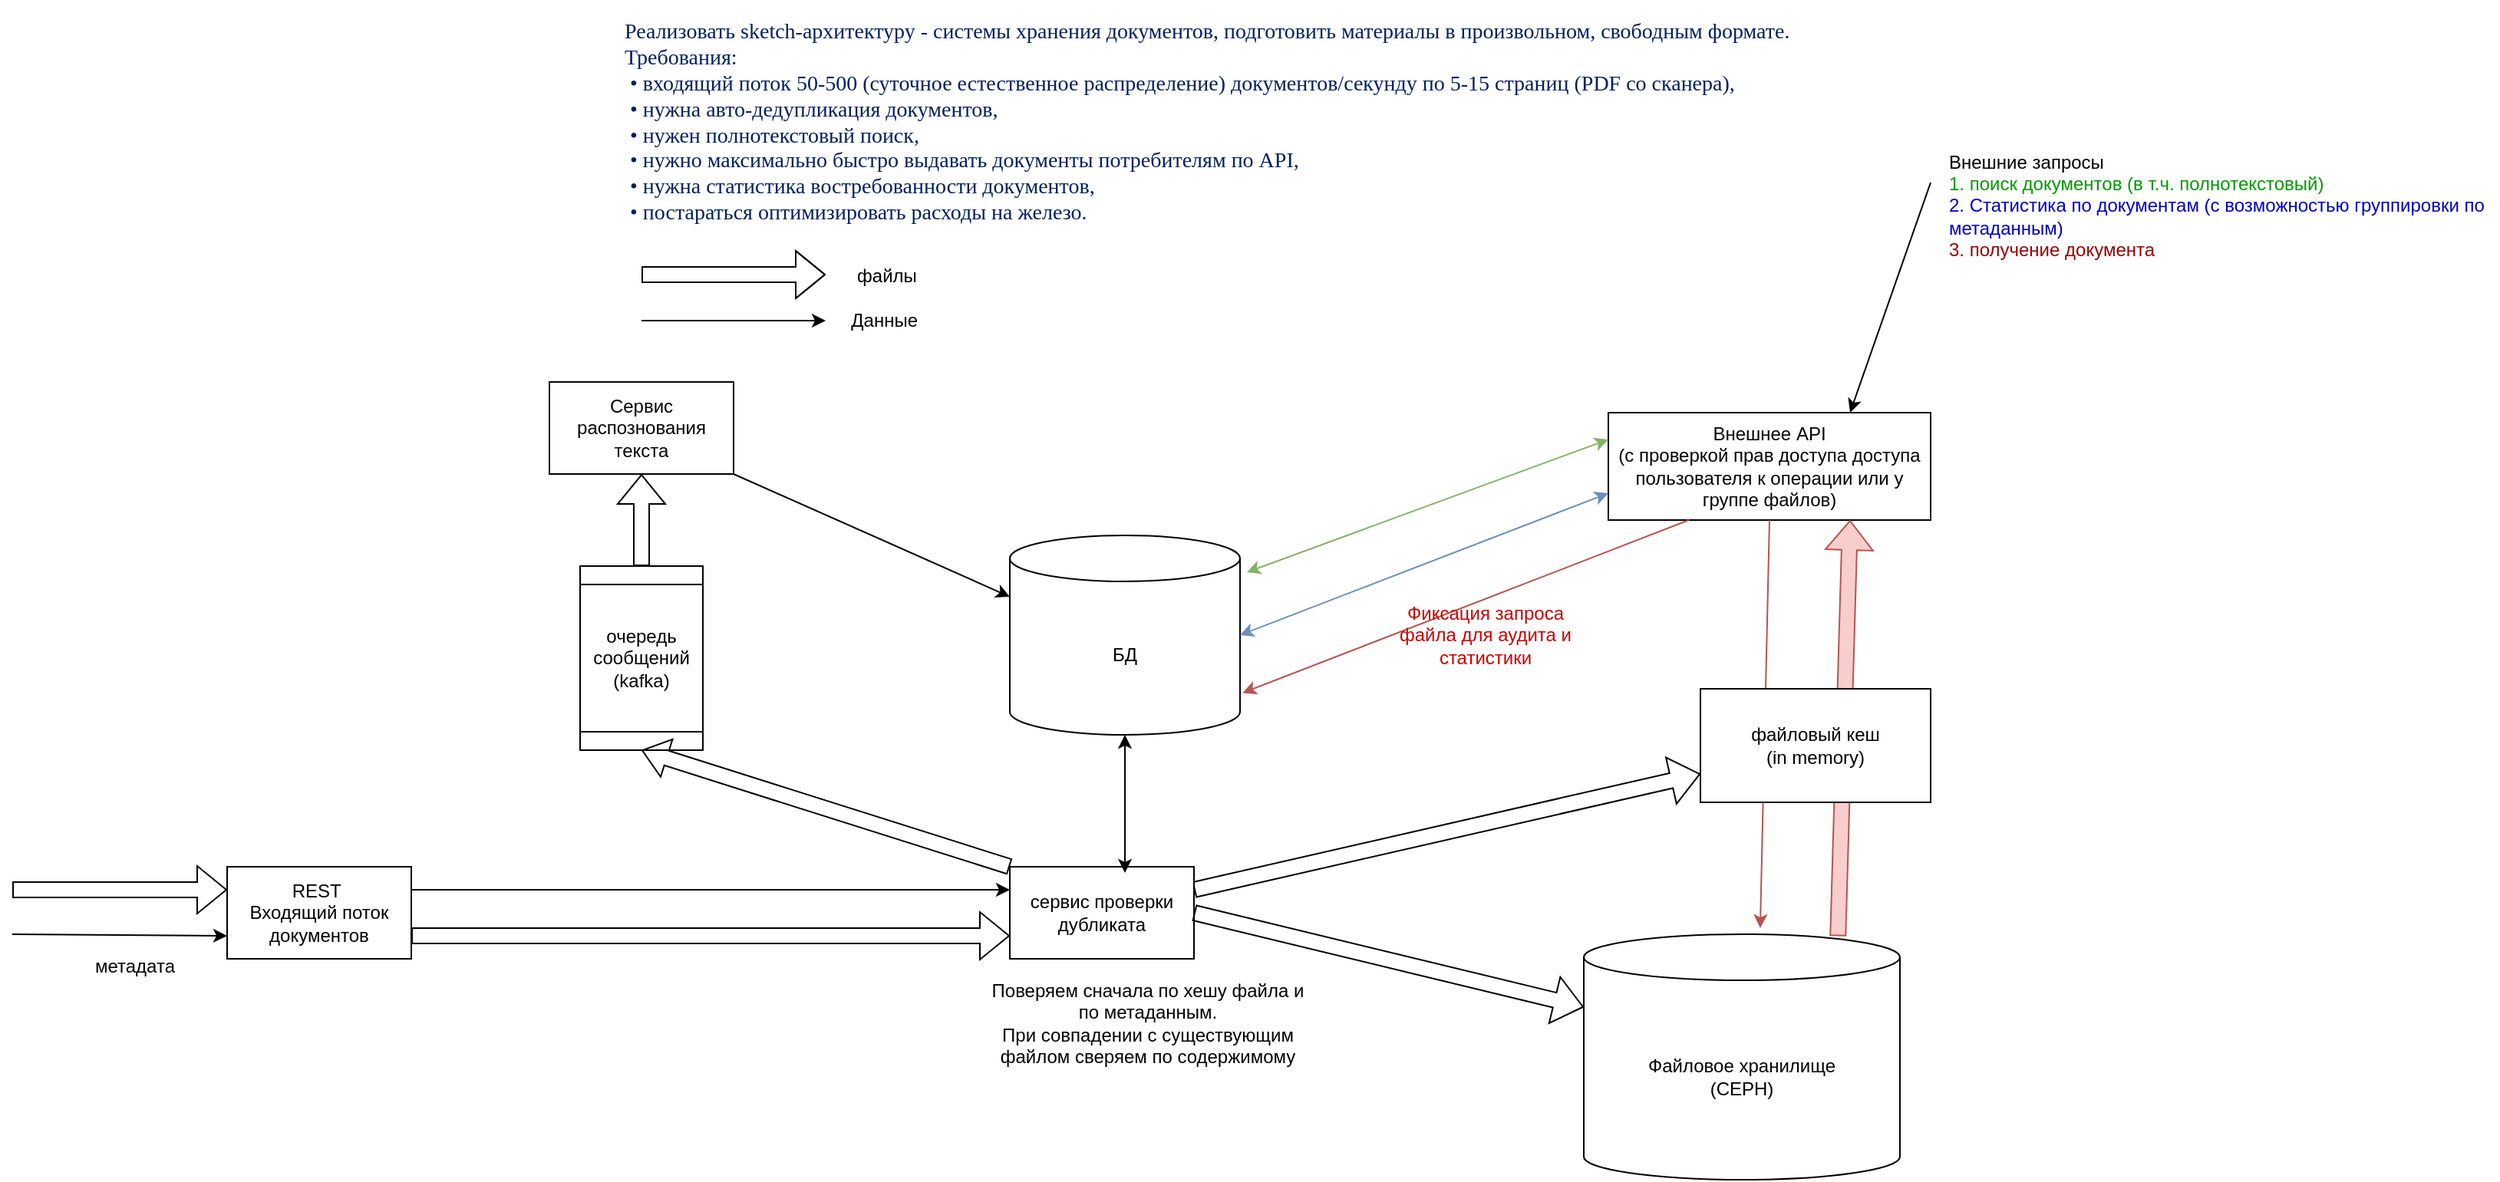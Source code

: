 <mxfile version="15.8.8" type="github"><diagram id="VnzRdqpeydzaw5c3ODAz" name="Page-1"><mxGraphModel dx="2723" dy="2152" grid="1" gridSize="10" guides="1" tooltips="1" connect="1" arrows="1" fold="1" page="1" pageScale="1" pageWidth="827" pageHeight="1169" math="0" shadow="0"><root><mxCell id="0"/><mxCell id="1" parent="0"/><mxCell id="tJ7OwWD2tInT6PbrEB_c-1" value="&lt;span style=&quot;color: rgb(0 , 32 , 96) ; font-family: &amp;quot;helvetica neue light&amp;quot; ; font-size: 14px ; background-color: rgb(255 , 255 , 255)&quot;&gt;Реализовать sketch-архитектуру - системы хранения документов, подготовить&amp;nbsp;материалы в произвольном, свободным формате.&lt;/span&gt;&lt;br style=&quot;color: rgb(0 , 32 , 96) ; font-family: &amp;quot;helvetica neue light&amp;quot; ; font-size: 14px ; background-color: rgb(255 , 255 , 255)&quot;&gt;&lt;span style=&quot;color: rgb(0 , 32 , 96) ; font-family: &amp;quot;helvetica neue light&amp;quot; ; font-size: 14px ; background-color: rgb(255 , 255 , 255)&quot;&gt;Требования:&lt;/span&gt;&lt;br style=&quot;color: rgb(0 , 32 , 96) ; font-family: &amp;quot;helvetica neue light&amp;quot; ; font-size: 14px ; background-color: rgb(255 , 255 , 255)&quot;&gt;&lt;span style=&quot;color: rgb(0 , 32 , 96) ; font-family: &amp;quot;helvetica neue light&amp;quot; ; font-size: 14px ; background-color: rgb(255 , 255 , 255)&quot;&gt;&amp;nbsp;• входящий поток 50-500 (суточное естественное распределение) документов/секунду по 5-15 страниц (PDF со сканера),&lt;/span&gt;&lt;br style=&quot;color: rgb(0 , 32 , 96) ; font-family: &amp;quot;helvetica neue light&amp;quot; ; font-size: 14px ; background-color: rgb(255 , 255 , 255)&quot;&gt;&lt;span style=&quot;color: rgb(0 , 32 , 96) ; font-family: &amp;quot;helvetica neue light&amp;quot; ; font-size: 14px ; background-color: rgb(255 , 255 , 255)&quot;&gt;&amp;nbsp;• нужна авто-дедупликация документов,&lt;/span&gt;&lt;br style=&quot;color: rgb(0 , 32 , 96) ; font-family: &amp;quot;helvetica neue light&amp;quot; ; font-size: 14px ; background-color: rgb(255 , 255 , 255)&quot;&gt;&lt;span style=&quot;color: rgb(0 , 32 , 96) ; font-family: &amp;quot;helvetica neue light&amp;quot; ; font-size: 14px ; background-color: rgb(255 , 255 , 255)&quot;&gt;&amp;nbsp;• нужен полнотекстовый поиск,&lt;/span&gt;&lt;br style=&quot;color: rgb(0 , 32 , 96) ; font-family: &amp;quot;helvetica neue light&amp;quot; ; font-size: 14px ; background-color: rgb(255 , 255 , 255)&quot;&gt;&lt;span style=&quot;color: rgb(0 , 32 , 96) ; font-family: &amp;quot;helvetica neue light&amp;quot; ; font-size: 14px ; background-color: rgb(255 , 255 , 255)&quot;&gt;&amp;nbsp;• нужно максимально быстро выдавать документы потребителям по API,&lt;/span&gt;&lt;br style=&quot;color: rgb(0 , 32 , 96) ; font-family: &amp;quot;helvetica neue light&amp;quot; ; font-size: 14px ; background-color: rgb(255 , 255 , 255)&quot;&gt;&lt;span style=&quot;color: rgb(0 , 32 , 96) ; font-family: &amp;quot;helvetica neue light&amp;quot; ; font-size: 14px ; background-color: rgb(255 , 255 , 255)&quot;&gt;&amp;nbsp;• нужна статистика востребованности документов,&lt;/span&gt;&lt;br style=&quot;color: rgb(0 , 32 , 96) ; font-family: &amp;quot;helvetica neue light&amp;quot; ; font-size: 14px ; background-color: rgb(255 , 255 , 255)&quot;&gt;&lt;span style=&quot;color: rgb(0 , 32 , 96) ; font-family: &amp;quot;helvetica neue light&amp;quot; ; font-size: 14px ; background-color: rgb(255 , 255 , 255)&quot;&gt;&amp;nbsp;• постараться оптимизировать расходы на железо.&lt;/span&gt;" style="text;html=1;strokeColor=none;fillColor=none;align=left;verticalAlign=middle;whiteSpace=wrap;rounded=0;" vertex="1" parent="1"><mxGeometry x="-413" y="-1169" width="771" height="159" as="geometry"/></mxCell><mxCell id="tJ7OwWD2tInT6PbrEB_c-2" value="REST&amp;nbsp;&lt;br&gt;Входящий поток документов" style="rounded=0;whiteSpace=wrap;html=1;" vertex="1" parent="1"><mxGeometry x="-670" y="-604" width="120" height="60" as="geometry"/></mxCell><mxCell id="tJ7OwWD2tInT6PbrEB_c-3" value="" style="shape=flexArrow;endArrow=classic;html=1;rounded=0;entryX=0;entryY=0.25;entryDx=0;entryDy=0;" edge="1" parent="1" target="tJ7OwWD2tInT6PbrEB_c-2"><mxGeometry width="50" height="50" relative="1" as="geometry"><mxPoint x="-810" y="-589" as="sourcePoint"/><mxPoint x="-350" y="-484" as="targetPoint"/></mxGeometry></mxCell><mxCell id="tJ7OwWD2tInT6PbrEB_c-4" value="" style="endArrow=classic;html=1;rounded=0;entryX=0;entryY=0.75;entryDx=0;entryDy=0;" edge="1" parent="1" target="tJ7OwWD2tInT6PbrEB_c-2"><mxGeometry width="50" height="50" relative="1" as="geometry"><mxPoint x="-810" y="-560" as="sourcePoint"/><mxPoint x="20" y="-534" as="targetPoint"/></mxGeometry></mxCell><mxCell id="tJ7OwWD2tInT6PbrEB_c-5" value="" style="shape=flexArrow;endArrow=classic;html=1;rounded=0;entryX=0;entryY=0.25;entryDx=0;entryDy=0;" edge="1" parent="1"><mxGeometry width="50" height="50" relative="1" as="geometry"><mxPoint x="-400" y="-990" as="sourcePoint"/><mxPoint x="-280" y="-990" as="targetPoint"/><Array as="points"><mxPoint x="-340" y="-990"/></Array></mxGeometry></mxCell><mxCell id="tJ7OwWD2tInT6PbrEB_c-6" value="" style="endArrow=classic;html=1;rounded=0;entryX=0;entryY=0.75;entryDx=0;entryDy=0;" edge="1" parent="1"><mxGeometry width="50" height="50" relative="1" as="geometry"><mxPoint x="-400" y="-960" as="sourcePoint"/><mxPoint x="-280" y="-960" as="targetPoint"/></mxGeometry></mxCell><mxCell id="tJ7OwWD2tInT6PbrEB_c-7" value="файлы&lt;br&gt;&lt;br&gt;Данные&amp;nbsp;&lt;br&gt;" style="text;html=1;strokeColor=none;fillColor=none;align=center;verticalAlign=middle;whiteSpace=wrap;rounded=0;" vertex="1" parent="1"><mxGeometry x="-270" y="-1010" width="60" height="70" as="geometry"/></mxCell><mxCell id="tJ7OwWD2tInT6PbrEB_c-9" value="метадата" style="text;html=1;strokeColor=none;fillColor=none;align=center;verticalAlign=middle;whiteSpace=wrap;rounded=0;" vertex="1" parent="1"><mxGeometry x="-760" y="-554" width="60" height="30" as="geometry"/></mxCell><mxCell id="tJ7OwWD2tInT6PbrEB_c-11" value="очередь сообщений&lt;br&gt;(kafka)" style="shape=process;whiteSpace=wrap;html=1;backgroundOutline=1;direction=south;" vertex="1" parent="1"><mxGeometry x="-440" y="-800" width="80" height="120" as="geometry"/></mxCell><mxCell id="tJ7OwWD2tInT6PbrEB_c-12" value="" style="shape=flexArrow;endArrow=classic;html=1;rounded=0;exitX=0;exitY=0;exitDx=0;exitDy=0;endWidth=14.667;endSize=5.213;entryX=1;entryY=0.5;entryDx=0;entryDy=0;" edge="1" parent="1" source="tJ7OwWD2tInT6PbrEB_c-22" target="tJ7OwWD2tInT6PbrEB_c-11"><mxGeometry width="50" height="50" relative="1" as="geometry"><mxPoint x="-240" y="-710" as="sourcePoint"/><mxPoint x="-450" y="-670" as="targetPoint"/></mxGeometry></mxCell><mxCell id="tJ7OwWD2tInT6PbrEB_c-13" value="Сервис распознования текста" style="rounded=0;whiteSpace=wrap;html=1;" vertex="1" parent="1"><mxGeometry x="-460" y="-920" width="120" height="60" as="geometry"/></mxCell><mxCell id="tJ7OwWD2tInT6PbrEB_c-14" value="" style="shape=flexArrow;endArrow=classic;html=1;rounded=0;entryX=0.5;entryY=1;entryDx=0;entryDy=0;exitX=0;exitY=0.5;exitDx=0;exitDy=0;" edge="1" parent="1" source="tJ7OwWD2tInT6PbrEB_c-11" target="tJ7OwWD2tInT6PbrEB_c-13"><mxGeometry width="50" height="50" relative="1" as="geometry"><mxPoint x="-190" y="-720" as="sourcePoint"/><mxPoint x="-140" y="-770" as="targetPoint"/></mxGeometry></mxCell><mxCell id="tJ7OwWD2tInT6PbrEB_c-15" value="БД" style="shape=cylinder3;whiteSpace=wrap;html=1;boundedLbl=1;backgroundOutline=1;size=15;" vertex="1" parent="1"><mxGeometry x="-160" y="-820" width="150" height="130" as="geometry"/></mxCell><mxCell id="tJ7OwWD2tInT6PbrEB_c-17" value="Файловое хранилище&lt;br&gt;(CEPH)" style="shape=cylinder3;whiteSpace=wrap;html=1;boundedLbl=1;backgroundOutline=1;size=15;" vertex="1" parent="1"><mxGeometry x="214" y="-560" width="206" height="160" as="geometry"/></mxCell><mxCell id="tJ7OwWD2tInT6PbrEB_c-18" value="" style="shape=flexArrow;endArrow=classic;html=1;rounded=0;entryX=0;entryY=0.75;entryDx=0;entryDy=0;exitX=1;exitY=0.75;exitDx=0;exitDy=0;" edge="1" parent="1" source="tJ7OwWD2tInT6PbrEB_c-2" target="tJ7OwWD2tInT6PbrEB_c-22"><mxGeometry width="50" height="50" relative="1" as="geometry"><mxPoint x="-20" y="-740" as="sourcePoint"/><mxPoint x="30" y="-790" as="targetPoint"/></mxGeometry></mxCell><mxCell id="tJ7OwWD2tInT6PbrEB_c-19" value="" style="shape=flexArrow;endArrow=classic;html=1;rounded=0;exitX=1;exitY=0.25;exitDx=0;exitDy=0;entryX=0;entryY=0.75;entryDx=0;entryDy=0;" edge="1" parent="1" source="tJ7OwWD2tInT6PbrEB_c-22" target="tJ7OwWD2tInT6PbrEB_c-16"><mxGeometry width="50" height="50" relative="1" as="geometry"><mxPoint x="-190" y="-520" as="sourcePoint"/><mxPoint x="240" y="-690" as="targetPoint"/></mxGeometry></mxCell><mxCell id="tJ7OwWD2tInT6PbrEB_c-20" value="" style="endArrow=classic;html=1;rounded=0;exitX=1;exitY=0.25;exitDx=0;exitDy=0;entryX=0;entryY=0.25;entryDx=0;entryDy=0;" edge="1" parent="1" source="tJ7OwWD2tInT6PbrEB_c-2" target="tJ7OwWD2tInT6PbrEB_c-22"><mxGeometry width="50" height="50" relative="1" as="geometry"><mxPoint x="-20" y="-740" as="sourcePoint"/><mxPoint x="50" y="-740" as="targetPoint"/></mxGeometry></mxCell><mxCell id="tJ7OwWD2tInT6PbrEB_c-22" value="сервис проверки дубликата" style="rounded=0;whiteSpace=wrap;html=1;" vertex="1" parent="1"><mxGeometry x="-160" y="-604" width="120" height="60" as="geometry"/></mxCell><mxCell id="tJ7OwWD2tInT6PbrEB_c-23" value="" style="shape=flexArrow;endArrow=classic;html=1;rounded=0;entryX=0;entryY=0;entryDx=0;entryDy=47.5;entryPerimeter=0;exitX=1;exitY=0.5;exitDx=0;exitDy=0;" edge="1" parent="1" source="tJ7OwWD2tInT6PbrEB_c-22" target="tJ7OwWD2tInT6PbrEB_c-17"><mxGeometry width="50" height="50" relative="1" as="geometry"><mxPoint x="-240" y="-750" as="sourcePoint"/><mxPoint x="-190" y="-800" as="targetPoint"/></mxGeometry></mxCell><mxCell id="tJ7OwWD2tInT6PbrEB_c-24" value="" style="endArrow=classic;startArrow=classic;html=1;rounded=0;entryX=0.5;entryY=1;entryDx=0;entryDy=0;entryPerimeter=0;" edge="1" parent="1" target="tJ7OwWD2tInT6PbrEB_c-15"><mxGeometry width="50" height="50" relative="1" as="geometry"><mxPoint x="-85" y="-600" as="sourcePoint"/><mxPoint x="-190" y="-800" as="targetPoint"/></mxGeometry></mxCell><mxCell id="tJ7OwWD2tInT6PbrEB_c-25" value="" style="endArrow=classic;html=1;rounded=0;entryX=0;entryY=0;entryDx=0;entryDy=40;entryPerimeter=0;exitX=1;exitY=1;exitDx=0;exitDy=0;" edge="1" parent="1" source="tJ7OwWD2tInT6PbrEB_c-13" target="tJ7OwWD2tInT6PbrEB_c-15"><mxGeometry width="50" height="50" relative="1" as="geometry"><mxPoint x="-390" y="-880" as="sourcePoint"/><mxPoint x="-190" y="-800" as="targetPoint"/></mxGeometry></mxCell><mxCell id="tJ7OwWD2tInT6PbrEB_c-26" value="Внешнее API&lt;br&gt;(с проверкой прав доступа доступа пользователя к операции или у группе файлов)" style="rounded=0;whiteSpace=wrap;html=1;" vertex="1" parent="1"><mxGeometry x="230" y="-900" width="210" height="70" as="geometry"/></mxCell><mxCell id="tJ7OwWD2tInT6PbrEB_c-31" value="" style="endArrow=classic;html=1;rounded=0;entryX=0.75;entryY=0;entryDx=0;entryDy=0;" edge="1" parent="1" target="tJ7OwWD2tInT6PbrEB_c-26"><mxGeometry width="50" height="50" relative="1" as="geometry"><mxPoint x="440" y="-1050" as="sourcePoint"/><mxPoint x="10" y="-620" as="targetPoint"/></mxGeometry></mxCell><mxCell id="tJ7OwWD2tInT6PbrEB_c-33" value="Внешние запросы&amp;nbsp;&lt;br&gt;&lt;div&gt;&lt;span&gt;&lt;font color=&quot;#009900&quot;&gt;1. поиск документов (в т.ч. полнотекстовый)&lt;/font&gt;&lt;/span&gt;&lt;/div&gt;&lt;div&gt;&lt;span&gt;&lt;font color=&quot;#0000cc&quot;&gt;2. Статистика по документам (с возможностью группировки по метаданным)&lt;/font&gt;&lt;/span&gt;&lt;/div&gt;&lt;div&gt;&lt;span&gt;&lt;font color=&quot;#990000&quot;&gt;3. получение документа&lt;/font&gt;&lt;/span&gt;&lt;/div&gt;" style="text;html=1;strokeColor=none;fillColor=none;align=left;verticalAlign=middle;whiteSpace=wrap;rounded=0;" vertex="1" parent="1"><mxGeometry x="450" y="-1090" width="360" height="110" as="geometry"/></mxCell><mxCell id="tJ7OwWD2tInT6PbrEB_c-34" value="&lt;font color=&quot;#000000&quot;&gt;Поверяем сначала по хешу файла и по метаданным.&lt;br&gt;При совпадении с существующим файлом сверяем по содержимому&lt;br&gt;&lt;/font&gt;" style="text;html=1;strokeColor=none;fillColor=none;align=center;verticalAlign=middle;whiteSpace=wrap;rounded=0;fontColor=#990000;" vertex="1" parent="1"><mxGeometry x="-180" y="-544" width="220" height="84" as="geometry"/></mxCell><mxCell id="tJ7OwWD2tInT6PbrEB_c-35" value="" style="endArrow=classic;html=1;rounded=0;fontColor=#000000;entryX=0.558;entryY=-0.025;entryDx=0;entryDy=0;entryPerimeter=0;exitX=0.5;exitY=1;exitDx=0;exitDy=0;fillColor=#f8cecc;strokeColor=#b85450;" edge="1" parent="1" source="tJ7OwWD2tInT6PbrEB_c-26" target="tJ7OwWD2tInT6PbrEB_c-17"><mxGeometry width="50" height="50" relative="1" as="geometry"><mxPoint x="-40" y="-670" as="sourcePoint"/><mxPoint x="10" y="-720" as="targetPoint"/></mxGeometry></mxCell><mxCell id="tJ7OwWD2tInT6PbrEB_c-36" value="" style="shape=flexArrow;endArrow=classic;html=1;rounded=0;fontColor=#000000;entryX=0.75;entryY=1;entryDx=0;entryDy=0;exitX=0.804;exitY=0.008;exitDx=0;exitDy=0;exitPerimeter=0;fillColor=#f8cecc;strokeColor=#b85450;" edge="1" parent="1" source="tJ7OwWD2tInT6PbrEB_c-17" target="tJ7OwWD2tInT6PbrEB_c-26"><mxGeometry width="50" height="50" relative="1" as="geometry"><mxPoint x="-40" y="-670" as="sourcePoint"/><mxPoint x="10" y="-720" as="targetPoint"/></mxGeometry></mxCell><mxCell id="tJ7OwWD2tInT6PbrEB_c-16" value="файловый кеш&lt;br&gt;(in memory)" style="rounded=0;whiteSpace=wrap;html=1;" vertex="1" parent="1"><mxGeometry x="290" y="-720" width="150" height="74" as="geometry"/></mxCell><mxCell id="tJ7OwWD2tInT6PbrEB_c-37" value="" style="endArrow=classic;startArrow=classic;html=1;rounded=0;fontColor=#000000;entryX=1.029;entryY=0.185;entryDx=0;entryDy=0;entryPerimeter=0;exitX=0;exitY=0.25;exitDx=0;exitDy=0;fillColor=#d5e8d4;strokeColor=#82b366;" edge="1" parent="1" source="tJ7OwWD2tInT6PbrEB_c-26" target="tJ7OwWD2tInT6PbrEB_c-15"><mxGeometry width="50" height="50" relative="1" as="geometry"><mxPoint x="-40" y="-690" as="sourcePoint"/><mxPoint x="10" y="-740" as="targetPoint"/></mxGeometry></mxCell><mxCell id="tJ7OwWD2tInT6PbrEB_c-38" value="" style="endArrow=classic;startArrow=classic;html=1;rounded=0;fontColor=#000000;entryX=0;entryY=0.75;entryDx=0;entryDy=0;exitX=1;exitY=0.5;exitDx=0;exitDy=0;exitPerimeter=0;fillColor=#dae8fc;strokeColor=#6c8ebf;" edge="1" parent="1" source="tJ7OwWD2tInT6PbrEB_c-15" target="tJ7OwWD2tInT6PbrEB_c-26"><mxGeometry width="50" height="50" relative="1" as="geometry"><mxPoint x="-40" y="-690" as="sourcePoint"/><mxPoint x="10" y="-740" as="targetPoint"/></mxGeometry></mxCell><mxCell id="tJ7OwWD2tInT6PbrEB_c-39" value="" style="endArrow=classic;html=1;rounded=0;fontColor=#000000;exitX=0.25;exitY=1;exitDx=0;exitDy=0;entryX=1.011;entryY=0.79;entryDx=0;entryDy=0;entryPerimeter=0;fillColor=#f8cecc;strokeColor=#b85450;" edge="1" parent="1" source="tJ7OwWD2tInT6PbrEB_c-26" target="tJ7OwWD2tInT6PbrEB_c-15"><mxGeometry width="50" height="50" relative="1" as="geometry"><mxPoint x="-40" y="-690" as="sourcePoint"/><mxPoint x="150" y="-740" as="targetPoint"/></mxGeometry></mxCell><mxCell id="tJ7OwWD2tInT6PbrEB_c-40" value="&lt;font color=&quot;#cc0000&quot;&gt;Фиксация запроса файла для аудита и статистики&lt;/font&gt;" style="text;html=1;strokeColor=none;fillColor=none;align=center;verticalAlign=middle;whiteSpace=wrap;rounded=0;fontColor=#000000;" vertex="1" parent="1"><mxGeometry x="80" y="-770" width="140" height="30" as="geometry"/></mxCell></root></mxGraphModel></diagram></mxfile>